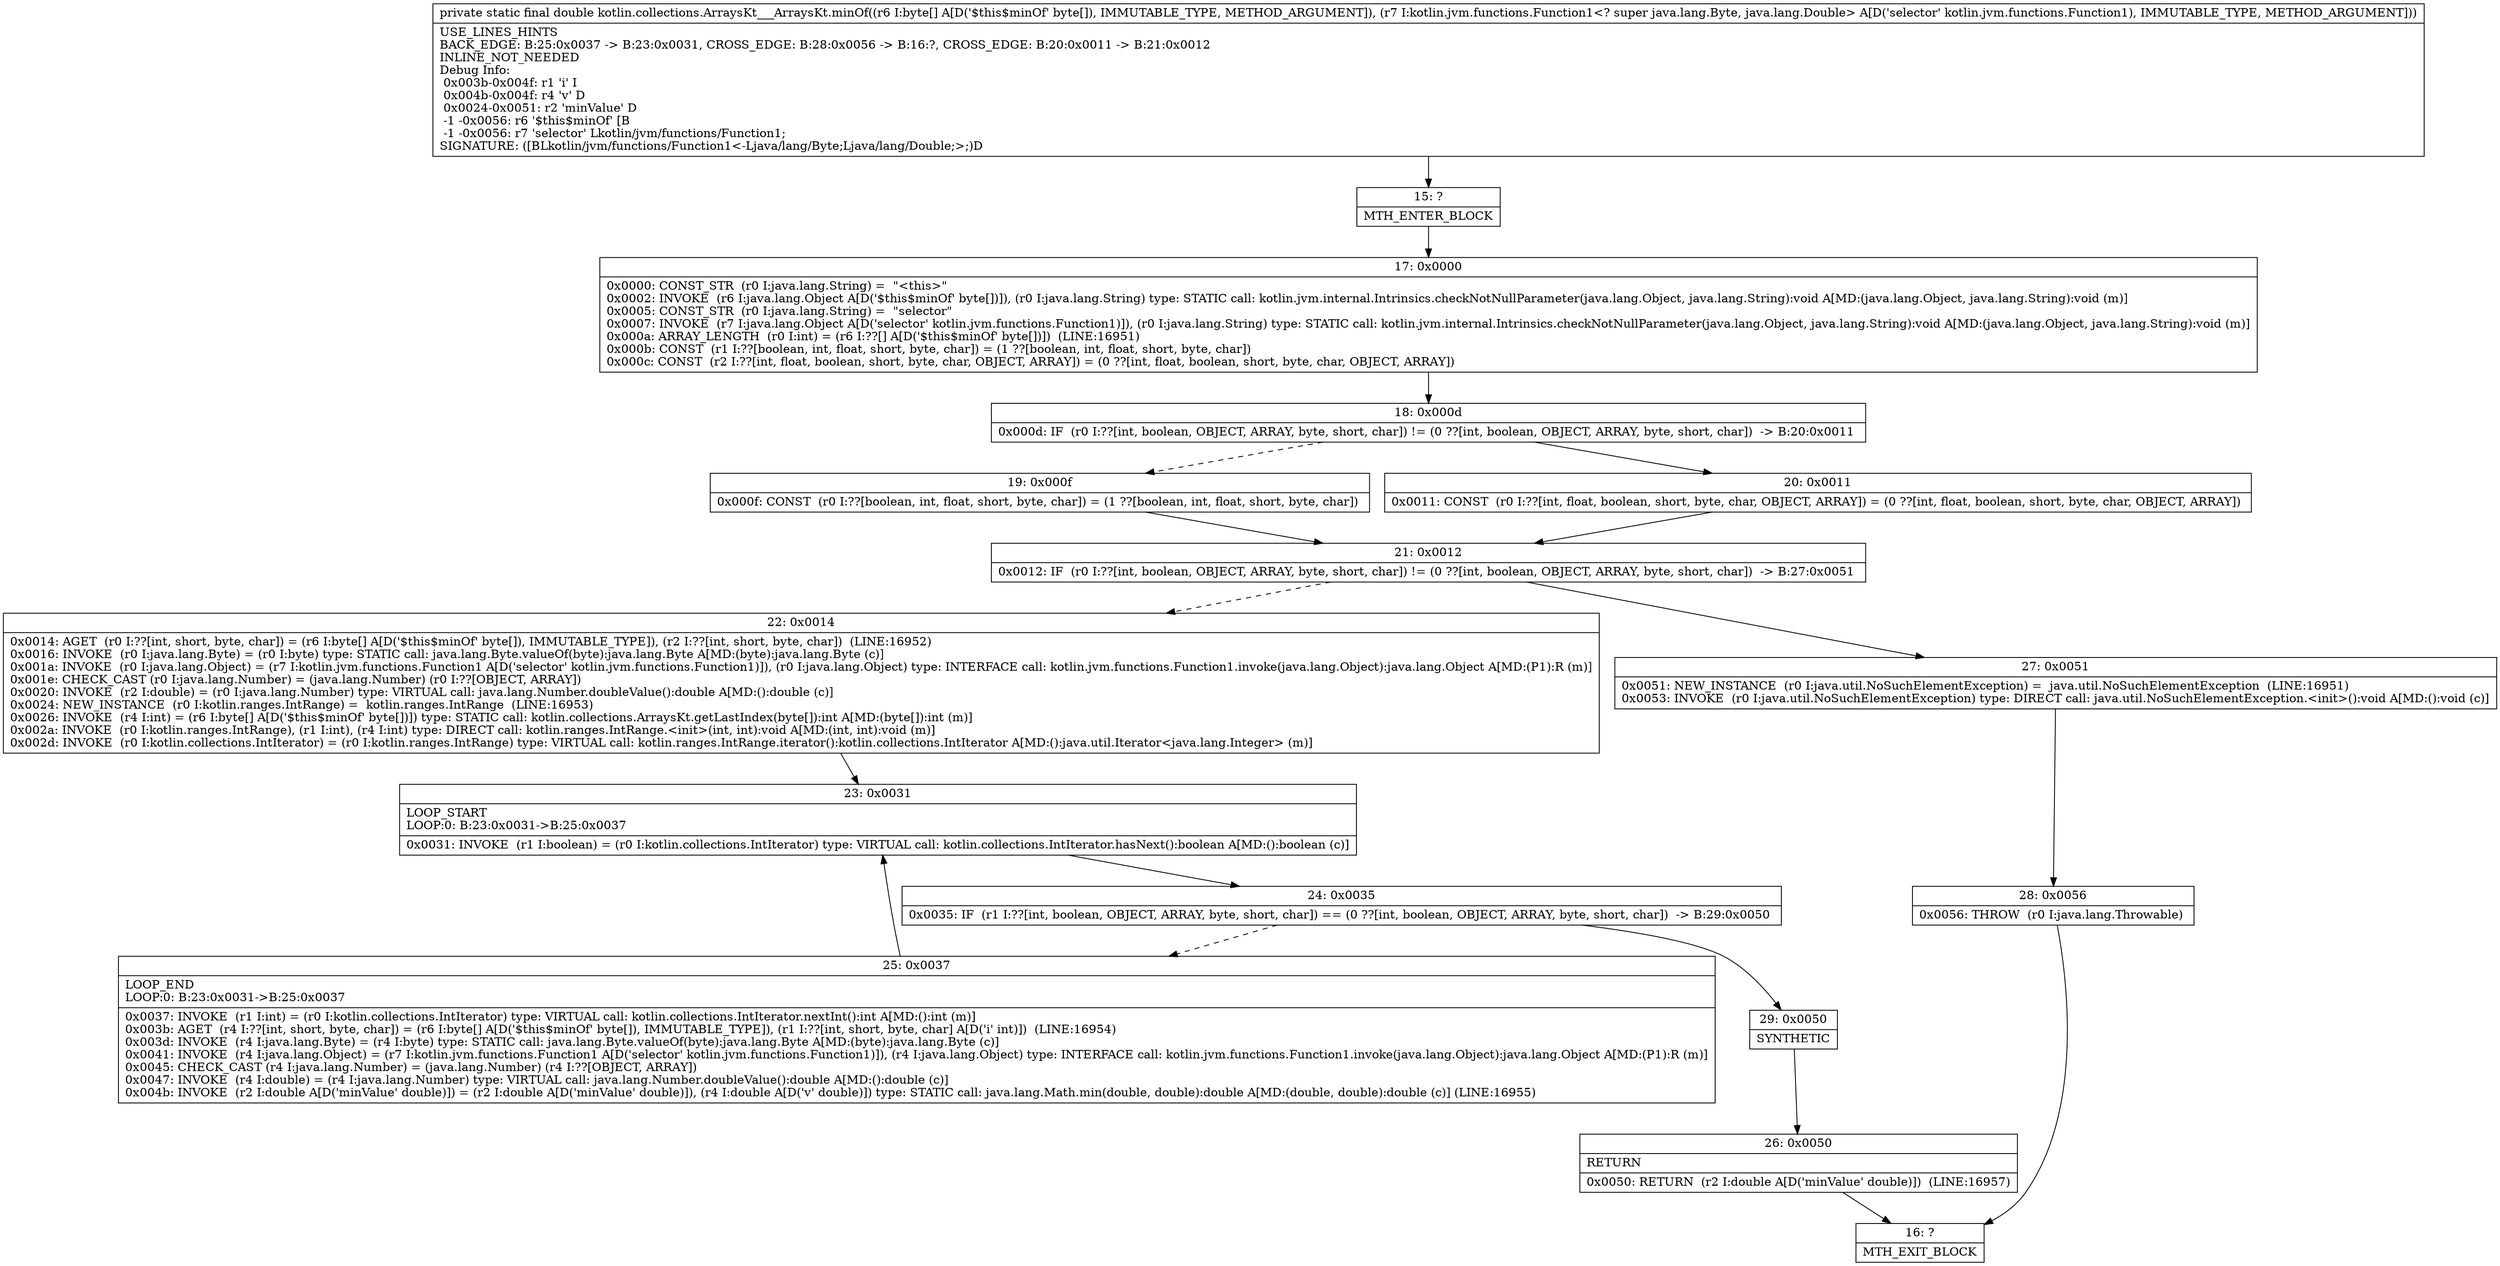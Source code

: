 digraph "CFG forkotlin.collections.ArraysKt___ArraysKt.minOf([BLkotlin\/jvm\/functions\/Function1;)D" {
Node_15 [shape=record,label="{15\:\ ?|MTH_ENTER_BLOCK\l}"];
Node_17 [shape=record,label="{17\:\ 0x0000|0x0000: CONST_STR  (r0 I:java.lang.String) =  \"\<this\>\" \l0x0002: INVOKE  (r6 I:java.lang.Object A[D('$this$minOf' byte[])]), (r0 I:java.lang.String) type: STATIC call: kotlin.jvm.internal.Intrinsics.checkNotNullParameter(java.lang.Object, java.lang.String):void A[MD:(java.lang.Object, java.lang.String):void (m)]\l0x0005: CONST_STR  (r0 I:java.lang.String) =  \"selector\" \l0x0007: INVOKE  (r7 I:java.lang.Object A[D('selector' kotlin.jvm.functions.Function1)]), (r0 I:java.lang.String) type: STATIC call: kotlin.jvm.internal.Intrinsics.checkNotNullParameter(java.lang.Object, java.lang.String):void A[MD:(java.lang.Object, java.lang.String):void (m)]\l0x000a: ARRAY_LENGTH  (r0 I:int) = (r6 I:??[] A[D('$this$minOf' byte[])])  (LINE:16951)\l0x000b: CONST  (r1 I:??[boolean, int, float, short, byte, char]) = (1 ??[boolean, int, float, short, byte, char]) \l0x000c: CONST  (r2 I:??[int, float, boolean, short, byte, char, OBJECT, ARRAY]) = (0 ??[int, float, boolean, short, byte, char, OBJECT, ARRAY]) \l}"];
Node_18 [shape=record,label="{18\:\ 0x000d|0x000d: IF  (r0 I:??[int, boolean, OBJECT, ARRAY, byte, short, char]) != (0 ??[int, boolean, OBJECT, ARRAY, byte, short, char])  \-\> B:20:0x0011 \l}"];
Node_19 [shape=record,label="{19\:\ 0x000f|0x000f: CONST  (r0 I:??[boolean, int, float, short, byte, char]) = (1 ??[boolean, int, float, short, byte, char]) \l}"];
Node_21 [shape=record,label="{21\:\ 0x0012|0x0012: IF  (r0 I:??[int, boolean, OBJECT, ARRAY, byte, short, char]) != (0 ??[int, boolean, OBJECT, ARRAY, byte, short, char])  \-\> B:27:0x0051 \l}"];
Node_22 [shape=record,label="{22\:\ 0x0014|0x0014: AGET  (r0 I:??[int, short, byte, char]) = (r6 I:byte[] A[D('$this$minOf' byte[]), IMMUTABLE_TYPE]), (r2 I:??[int, short, byte, char])  (LINE:16952)\l0x0016: INVOKE  (r0 I:java.lang.Byte) = (r0 I:byte) type: STATIC call: java.lang.Byte.valueOf(byte):java.lang.Byte A[MD:(byte):java.lang.Byte (c)]\l0x001a: INVOKE  (r0 I:java.lang.Object) = (r7 I:kotlin.jvm.functions.Function1 A[D('selector' kotlin.jvm.functions.Function1)]), (r0 I:java.lang.Object) type: INTERFACE call: kotlin.jvm.functions.Function1.invoke(java.lang.Object):java.lang.Object A[MD:(P1):R (m)]\l0x001e: CHECK_CAST (r0 I:java.lang.Number) = (java.lang.Number) (r0 I:??[OBJECT, ARRAY]) \l0x0020: INVOKE  (r2 I:double) = (r0 I:java.lang.Number) type: VIRTUAL call: java.lang.Number.doubleValue():double A[MD:():double (c)]\l0x0024: NEW_INSTANCE  (r0 I:kotlin.ranges.IntRange) =  kotlin.ranges.IntRange  (LINE:16953)\l0x0026: INVOKE  (r4 I:int) = (r6 I:byte[] A[D('$this$minOf' byte[])]) type: STATIC call: kotlin.collections.ArraysKt.getLastIndex(byte[]):int A[MD:(byte[]):int (m)]\l0x002a: INVOKE  (r0 I:kotlin.ranges.IntRange), (r1 I:int), (r4 I:int) type: DIRECT call: kotlin.ranges.IntRange.\<init\>(int, int):void A[MD:(int, int):void (m)]\l0x002d: INVOKE  (r0 I:kotlin.collections.IntIterator) = (r0 I:kotlin.ranges.IntRange) type: VIRTUAL call: kotlin.ranges.IntRange.iterator():kotlin.collections.IntIterator A[MD:():java.util.Iterator\<java.lang.Integer\> (m)]\l}"];
Node_23 [shape=record,label="{23\:\ 0x0031|LOOP_START\lLOOP:0: B:23:0x0031\-\>B:25:0x0037\l|0x0031: INVOKE  (r1 I:boolean) = (r0 I:kotlin.collections.IntIterator) type: VIRTUAL call: kotlin.collections.IntIterator.hasNext():boolean A[MD:():boolean (c)]\l}"];
Node_24 [shape=record,label="{24\:\ 0x0035|0x0035: IF  (r1 I:??[int, boolean, OBJECT, ARRAY, byte, short, char]) == (0 ??[int, boolean, OBJECT, ARRAY, byte, short, char])  \-\> B:29:0x0050 \l}"];
Node_25 [shape=record,label="{25\:\ 0x0037|LOOP_END\lLOOP:0: B:23:0x0031\-\>B:25:0x0037\l|0x0037: INVOKE  (r1 I:int) = (r0 I:kotlin.collections.IntIterator) type: VIRTUAL call: kotlin.collections.IntIterator.nextInt():int A[MD:():int (m)]\l0x003b: AGET  (r4 I:??[int, short, byte, char]) = (r6 I:byte[] A[D('$this$minOf' byte[]), IMMUTABLE_TYPE]), (r1 I:??[int, short, byte, char] A[D('i' int)])  (LINE:16954)\l0x003d: INVOKE  (r4 I:java.lang.Byte) = (r4 I:byte) type: STATIC call: java.lang.Byte.valueOf(byte):java.lang.Byte A[MD:(byte):java.lang.Byte (c)]\l0x0041: INVOKE  (r4 I:java.lang.Object) = (r7 I:kotlin.jvm.functions.Function1 A[D('selector' kotlin.jvm.functions.Function1)]), (r4 I:java.lang.Object) type: INTERFACE call: kotlin.jvm.functions.Function1.invoke(java.lang.Object):java.lang.Object A[MD:(P1):R (m)]\l0x0045: CHECK_CAST (r4 I:java.lang.Number) = (java.lang.Number) (r4 I:??[OBJECT, ARRAY]) \l0x0047: INVOKE  (r4 I:double) = (r4 I:java.lang.Number) type: VIRTUAL call: java.lang.Number.doubleValue():double A[MD:():double (c)]\l0x004b: INVOKE  (r2 I:double A[D('minValue' double)]) = (r2 I:double A[D('minValue' double)]), (r4 I:double A[D('v' double)]) type: STATIC call: java.lang.Math.min(double, double):double A[MD:(double, double):double (c)] (LINE:16955)\l}"];
Node_29 [shape=record,label="{29\:\ 0x0050|SYNTHETIC\l}"];
Node_26 [shape=record,label="{26\:\ 0x0050|RETURN\l|0x0050: RETURN  (r2 I:double A[D('minValue' double)])  (LINE:16957)\l}"];
Node_16 [shape=record,label="{16\:\ ?|MTH_EXIT_BLOCK\l}"];
Node_27 [shape=record,label="{27\:\ 0x0051|0x0051: NEW_INSTANCE  (r0 I:java.util.NoSuchElementException) =  java.util.NoSuchElementException  (LINE:16951)\l0x0053: INVOKE  (r0 I:java.util.NoSuchElementException) type: DIRECT call: java.util.NoSuchElementException.\<init\>():void A[MD:():void (c)]\l}"];
Node_28 [shape=record,label="{28\:\ 0x0056|0x0056: THROW  (r0 I:java.lang.Throwable) \l}"];
Node_20 [shape=record,label="{20\:\ 0x0011|0x0011: CONST  (r0 I:??[int, float, boolean, short, byte, char, OBJECT, ARRAY]) = (0 ??[int, float, boolean, short, byte, char, OBJECT, ARRAY]) \l}"];
MethodNode[shape=record,label="{private static final double kotlin.collections.ArraysKt___ArraysKt.minOf((r6 I:byte[] A[D('$this$minOf' byte[]), IMMUTABLE_TYPE, METHOD_ARGUMENT]), (r7 I:kotlin.jvm.functions.Function1\<? super java.lang.Byte, java.lang.Double\> A[D('selector' kotlin.jvm.functions.Function1), IMMUTABLE_TYPE, METHOD_ARGUMENT]))  | USE_LINES_HINTS\lBACK_EDGE: B:25:0x0037 \-\> B:23:0x0031, CROSS_EDGE: B:28:0x0056 \-\> B:16:?, CROSS_EDGE: B:20:0x0011 \-\> B:21:0x0012\lINLINE_NOT_NEEDED\lDebug Info:\l  0x003b\-0x004f: r1 'i' I\l  0x004b\-0x004f: r4 'v' D\l  0x0024\-0x0051: r2 'minValue' D\l  \-1 \-0x0056: r6 '$this$minOf' [B\l  \-1 \-0x0056: r7 'selector' Lkotlin\/jvm\/functions\/Function1;\lSIGNATURE: ([BLkotlin\/jvm\/functions\/Function1\<\-Ljava\/lang\/Byte;Ljava\/lang\/Double;\>;)D\l}"];
MethodNode -> Node_15;Node_15 -> Node_17;
Node_17 -> Node_18;
Node_18 -> Node_19[style=dashed];
Node_18 -> Node_20;
Node_19 -> Node_21;
Node_21 -> Node_22[style=dashed];
Node_21 -> Node_27;
Node_22 -> Node_23;
Node_23 -> Node_24;
Node_24 -> Node_25[style=dashed];
Node_24 -> Node_29;
Node_25 -> Node_23;
Node_29 -> Node_26;
Node_26 -> Node_16;
Node_27 -> Node_28;
Node_28 -> Node_16;
Node_20 -> Node_21;
}

